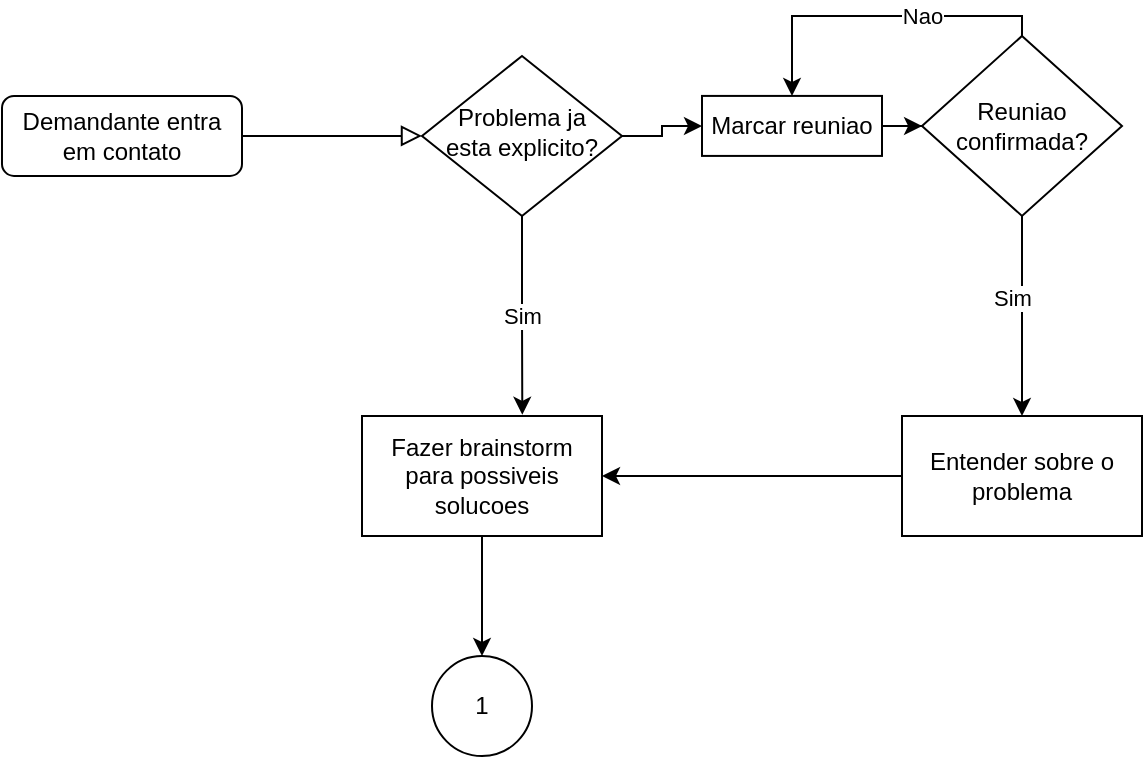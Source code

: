 <mxfile version="22.0.7" type="github" pages="3">
  <diagram id="C5RBs43oDa-KdzZeNtuy" name="Inicio">
    <mxGraphModel dx="1000" dy="1708" grid="1" gridSize="10" guides="1" tooltips="1" connect="1" arrows="1" fold="1" page="1" pageScale="1" pageWidth="827" pageHeight="1169" math="0" shadow="0">
      <root>
        <mxCell id="WIyWlLk6GJQsqaUBKTNV-0" />
        <mxCell id="WIyWlLk6GJQsqaUBKTNV-1" parent="WIyWlLk6GJQsqaUBKTNV-0" />
        <mxCell id="WIyWlLk6GJQsqaUBKTNV-2" value="" style="rounded=0;html=1;jettySize=auto;orthogonalLoop=1;fontSize=11;endArrow=block;endFill=0;endSize=8;strokeWidth=1;shadow=0;labelBackgroundColor=none;edgeStyle=orthogonalEdgeStyle;" parent="WIyWlLk6GJQsqaUBKTNV-1" source="WIyWlLk6GJQsqaUBKTNV-3" target="WIyWlLk6GJQsqaUBKTNV-6" edge="1">
          <mxGeometry relative="1" as="geometry" />
        </mxCell>
        <mxCell id="WIyWlLk6GJQsqaUBKTNV-3" value="Demandante entra em contato" style="rounded=1;whiteSpace=wrap;html=1;fontSize=12;glass=0;strokeWidth=1;shadow=0;" parent="WIyWlLk6GJQsqaUBKTNV-1" vertex="1">
          <mxGeometry x="10" y="39.96" width="120" height="40" as="geometry" />
        </mxCell>
        <mxCell id="DeeED6Qk3QTsMEZzc-sB-15" style="edgeStyle=orthogonalEdgeStyle;rounded=0;orthogonalLoop=1;jettySize=auto;html=1;" edge="1" parent="WIyWlLk6GJQsqaUBKTNV-1" source="WIyWlLk6GJQsqaUBKTNV-6" target="DeeED6Qk3QTsMEZzc-sB-14">
          <mxGeometry relative="1" as="geometry" />
        </mxCell>
        <mxCell id="WIyWlLk6GJQsqaUBKTNV-6" value="Problema ja esta explicito?" style="rhombus;whiteSpace=wrap;html=1;shadow=0;fontFamily=Helvetica;fontSize=12;align=center;strokeWidth=1;spacing=6;spacingTop=-4;" parent="WIyWlLk6GJQsqaUBKTNV-1" vertex="1">
          <mxGeometry x="220" y="19.96" width="100" height="80" as="geometry" />
        </mxCell>
        <mxCell id="DeeED6Qk3QTsMEZzc-sB-9" style="edgeStyle=orthogonalEdgeStyle;rounded=0;orthogonalLoop=1;jettySize=auto;html=1;" edge="1" parent="WIyWlLk6GJQsqaUBKTNV-1" source="DeeED6Qk3QTsMEZzc-sB-5" target="DeeED6Qk3QTsMEZzc-sB-8">
          <mxGeometry relative="1" as="geometry" />
        </mxCell>
        <mxCell id="DeeED6Qk3QTsMEZzc-sB-11" value="Sim" style="edgeLabel;html=1;align=center;verticalAlign=middle;resizable=0;points=[];" vertex="1" connectable="0" parent="DeeED6Qk3QTsMEZzc-sB-9">
          <mxGeometry x="-0.18" y="-5" relative="1" as="geometry">
            <mxPoint as="offset" />
          </mxGeometry>
        </mxCell>
        <mxCell id="DeeED6Qk3QTsMEZzc-sB-19" value="Nao" style="edgeStyle=orthogonalEdgeStyle;rounded=0;orthogonalLoop=1;jettySize=auto;html=1;entryX=0.5;entryY=0;entryDx=0;entryDy=0;" edge="1" parent="WIyWlLk6GJQsqaUBKTNV-1" source="DeeED6Qk3QTsMEZzc-sB-5" target="DeeED6Qk3QTsMEZzc-sB-14">
          <mxGeometry x="-0.273" relative="1" as="geometry">
            <Array as="points">
              <mxPoint x="520" y="-0.04" />
              <mxPoint x="405" y="-0.04" />
            </Array>
            <mxPoint as="offset" />
          </mxGeometry>
        </mxCell>
        <mxCell id="DeeED6Qk3QTsMEZzc-sB-5" value="Reuniao confirmada?" style="rhombus;whiteSpace=wrap;html=1;" vertex="1" parent="WIyWlLk6GJQsqaUBKTNV-1">
          <mxGeometry x="470" y="9.96" width="100" height="90" as="geometry" />
        </mxCell>
        <mxCell id="DeeED6Qk3QTsMEZzc-sB-23" style="edgeStyle=orthogonalEdgeStyle;rounded=0;orthogonalLoop=1;jettySize=auto;html=1;entryX=1;entryY=0.5;entryDx=0;entryDy=0;" edge="1" parent="WIyWlLk6GJQsqaUBKTNV-1" source="DeeED6Qk3QTsMEZzc-sB-8" target="DeeED6Qk3QTsMEZzc-sB-18">
          <mxGeometry relative="1" as="geometry" />
        </mxCell>
        <mxCell id="DeeED6Qk3QTsMEZzc-sB-8" value="Entender sobre o problema" style="rounded=0;whiteSpace=wrap;html=1;" vertex="1" parent="WIyWlLk6GJQsqaUBKTNV-1">
          <mxGeometry x="460" y="200" width="120" height="60" as="geometry" />
        </mxCell>
        <mxCell id="DeeED6Qk3QTsMEZzc-sB-16" style="edgeStyle=orthogonalEdgeStyle;rounded=0;orthogonalLoop=1;jettySize=auto;html=1;" edge="1" parent="WIyWlLk6GJQsqaUBKTNV-1" source="DeeED6Qk3QTsMEZzc-sB-14" target="DeeED6Qk3QTsMEZzc-sB-5">
          <mxGeometry relative="1" as="geometry" />
        </mxCell>
        <mxCell id="DeeED6Qk3QTsMEZzc-sB-14" value="Marcar reuniao" style="rounded=0;whiteSpace=wrap;html=1;" vertex="1" parent="WIyWlLk6GJQsqaUBKTNV-1">
          <mxGeometry x="360" y="39.96" width="90" height="30" as="geometry" />
        </mxCell>
        <mxCell id="DeeED6Qk3QTsMEZzc-sB-25" value="" style="edgeStyle=orthogonalEdgeStyle;rounded=0;orthogonalLoop=1;jettySize=auto;html=1;" edge="1" parent="WIyWlLk6GJQsqaUBKTNV-1" source="DeeED6Qk3QTsMEZzc-sB-18" target="DeeED6Qk3QTsMEZzc-sB-22">
          <mxGeometry relative="1" as="geometry" />
        </mxCell>
        <mxCell id="DeeED6Qk3QTsMEZzc-sB-18" value="Fazer brainstorm para possiveis solucoes" style="rounded=0;whiteSpace=wrap;html=1;" vertex="1" parent="WIyWlLk6GJQsqaUBKTNV-1">
          <mxGeometry x="190" y="200" width="120" height="60" as="geometry" />
        </mxCell>
        <mxCell id="DeeED6Qk3QTsMEZzc-sB-21" value="Sim" style="edgeStyle=orthogonalEdgeStyle;rounded=0;orthogonalLoop=1;jettySize=auto;html=1;entryX=0.668;entryY=-0.01;entryDx=0;entryDy=0;entryPerimeter=0;" edge="1" parent="WIyWlLk6GJQsqaUBKTNV-1" source="WIyWlLk6GJQsqaUBKTNV-6" target="DeeED6Qk3QTsMEZzc-sB-18">
          <mxGeometry relative="1" as="geometry" />
        </mxCell>
        <mxCell id="DeeED6Qk3QTsMEZzc-sB-22" value="1" style="ellipse;whiteSpace=wrap;html=1;aspect=fixed;" vertex="1" parent="WIyWlLk6GJQsqaUBKTNV-1">
          <mxGeometry x="225" y="320" width="50" height="50" as="geometry" />
        </mxCell>
      </root>
    </mxGraphModel>
  </diagram>
  <diagram id="rXZTruAMSXnNzBmtdaIG" name="1">
    <mxGraphModel dx="1105" dy="1765" grid="1" gridSize="10" guides="1" tooltips="1" connect="1" arrows="1" fold="1" page="1" pageScale="1" pageWidth="827" pageHeight="1169" math="0" shadow="0">
      <root>
        <mxCell id="0" />
        <mxCell id="1" parent="0" />
        <mxCell id="YqMM6zJJrMOhG4pGnxa--2" value="1" style="ellipse;whiteSpace=wrap;html=1;aspect=fixed;" vertex="1" parent="1">
          <mxGeometry y="10" width="30" height="30" as="geometry" />
        </mxCell>
        <mxCell id="YqMM6zJJrMOhG4pGnxa--4" value="" style="edgeStyle=orthogonalEdgeStyle;rounded=0;orthogonalLoop=1;jettySize=auto;html=1;" edge="1" parent="1" source="YqMM6zJJrMOhG4pGnxa--3" target="YqMM6zJJrMOhG4pGnxa--2">
          <mxGeometry relative="1" as="geometry" />
        </mxCell>
        <mxCell id="YqMM6zJJrMOhG4pGnxa--12" value="" style="edgeStyle=orthogonalEdgeStyle;rounded=0;orthogonalLoop=1;jettySize=auto;html=1;" edge="1" parent="1" source="YqMM6zJJrMOhG4pGnxa--3" target="YqMM6zJJrMOhG4pGnxa--11">
          <mxGeometry relative="1" as="geometry" />
        </mxCell>
        <mxCell id="YqMM6zJJrMOhG4pGnxa--3" value="Selecionar melhores ideias em grupo" style="rounded=0;whiteSpace=wrap;html=1;" vertex="1" parent="1">
          <mxGeometry x="90" y="-5" width="120" height="60" as="geometry" />
        </mxCell>
        <mxCell id="YqMM6zJJrMOhG4pGnxa--14" value="" style="edgeStyle=orthogonalEdgeStyle;rounded=0;orthogonalLoop=1;jettySize=auto;html=1;" edge="1" parent="1" source="YqMM6zJJrMOhG4pGnxa--11" target="YqMM6zJJrMOhG4pGnxa--13">
          <mxGeometry relative="1" as="geometry" />
        </mxCell>
        <mxCell id="YqMM6zJJrMOhG4pGnxa--11" value="Criar prototipo da melhor ideia selecionada" style="whiteSpace=wrap;html=1;rounded=0;" vertex="1" parent="1">
          <mxGeometry x="290" y="-5" width="120" height="60" as="geometry" />
        </mxCell>
        <mxCell id="YqMM6zJJrMOhG4pGnxa--17" value="" style="edgeStyle=orthogonalEdgeStyle;rounded=0;orthogonalLoop=1;jettySize=auto;html=1;" edge="1" parent="1" source="YqMM6zJJrMOhG4pGnxa--13" target="YqMM6zJJrMOhG4pGnxa--15">
          <mxGeometry relative="1" as="geometry" />
        </mxCell>
        <mxCell id="YqMM6zJJrMOhG4pGnxa--13" value="Apresentar ao demandante" style="whiteSpace=wrap;html=1;rounded=0;" vertex="1" parent="1">
          <mxGeometry x="490" y="-5" width="120" height="60" as="geometry" />
        </mxCell>
        <mxCell id="YqMM6zJJrMOhG4pGnxa--20" style="edgeStyle=orthogonalEdgeStyle;rounded=0;orthogonalLoop=1;jettySize=auto;html=1;exitX=0.5;exitY=1;exitDx=0;exitDy=0;entryX=0.5;entryY=1;entryDx=0;entryDy=0;" edge="1" parent="1" source="YqMM6zJJrMOhG4pGnxa--15" target="YqMM6zJJrMOhG4pGnxa--3">
          <mxGeometry relative="1" as="geometry" />
        </mxCell>
        <mxCell id="YqMM6zJJrMOhG4pGnxa--21" value="Nao" style="edgeLabel;html=1;align=center;verticalAlign=middle;resizable=0;points=[];" vertex="1" connectable="0" parent="YqMM6zJJrMOhG4pGnxa--20">
          <mxGeometry x="0.373" y="2" relative="1" as="geometry">
            <mxPoint x="79" y="6" as="offset" />
          </mxGeometry>
        </mxCell>
        <mxCell id="YqMM6zJJrMOhG4pGnxa--28" value="" style="edgeStyle=orthogonalEdgeStyle;rounded=0;orthogonalLoop=1;jettySize=auto;html=1;" edge="1" parent="1" source="YqMM6zJJrMOhG4pGnxa--15" target="YqMM6zJJrMOhG4pGnxa--26">
          <mxGeometry relative="1" as="geometry" />
        </mxCell>
        <mxCell id="YqMM6zJJrMOhG4pGnxa--15" value="Aprovado pelo demandante?" style="rhombus;whiteSpace=wrap;html=1;rounded=0;" vertex="1" parent="1">
          <mxGeometry x="707" y="-12.5" width="120" height="75" as="geometry" />
        </mxCell>
        <mxCell id="YqMM6zJJrMOhG4pGnxa--26" value="2" style="ellipse;whiteSpace=wrap;html=1;aspect=fixed;" vertex="1" parent="1">
          <mxGeometry x="880" y="10" width="30" height="30" as="geometry" />
        </mxCell>
      </root>
    </mxGraphModel>
  </diagram>
  <diagram id="9c0fu68MCOcc0mV2zxIQ" name="2">
    <mxGraphModel dx="340" dy="1798" grid="1" gridSize="10" guides="1" tooltips="1" connect="1" arrows="1" fold="1" page="1" pageScale="1" pageWidth="827" pageHeight="1169" math="0" shadow="0">
      <root>
        <mxCell id="0" />
        <mxCell id="1" parent="0" />
        <mxCell id="K7Y4RypcD3BflAg1VT13-3" value="" style="edgeStyle=orthogonalEdgeStyle;rounded=0;orthogonalLoop=1;jettySize=auto;html=1;" edge="1" parent="1" source="K7Y4RypcD3BflAg1VT13-1" target="K7Y4RypcD3BflAg1VT13-2">
          <mxGeometry relative="1" as="geometry" />
        </mxCell>
        <mxCell id="K7Y4RypcD3BflAg1VT13-1" value="2" style="ellipse;whiteSpace=wrap;html=1;aspect=fixed;" vertex="1" parent="1">
          <mxGeometry x="830" y="10" width="30" height="30" as="geometry" />
        </mxCell>
        <mxCell id="kWz6loL8Xbv4OrpY-6QI-2" value="" style="edgeStyle=orthogonalEdgeStyle;rounded=0;orthogonalLoop=1;jettySize=auto;html=1;" edge="1" parent="1" source="K7Y4RypcD3BflAg1VT13-2" target="kWz6loL8Xbv4OrpY-6QI-1">
          <mxGeometry relative="1" as="geometry" />
        </mxCell>
        <mxCell id="K7Y4RypcD3BflAg1VT13-2" value="Procurar ferramentas para desenvolvimento da solucao" style="whiteSpace=wrap;html=1;" vertex="1" parent="1">
          <mxGeometry x="895" y="-5" width="120" height="60" as="geometry" />
        </mxCell>
        <mxCell id="kWz6loL8Xbv4OrpY-6QI-4" value="" style="edgeStyle=orthogonalEdgeStyle;rounded=0;orthogonalLoop=1;jettySize=auto;html=1;" edge="1" parent="1" source="kWz6loL8Xbv4OrpY-6QI-1" target="kWz6loL8Xbv4OrpY-6QI-3">
          <mxGeometry relative="1" as="geometry" />
        </mxCell>
        <mxCell id="kWz6loL8Xbv4OrpY-6QI-1" value="Separar as atividades dentro do grupo" style="whiteSpace=wrap;html=1;" vertex="1" parent="1">
          <mxGeometry x="1095" y="-5" width="120" height="60" as="geometry" />
        </mxCell>
        <mxCell id="kWz6loL8Xbv4OrpY-6QI-6" value="" style="edgeStyle=orthogonalEdgeStyle;rounded=0;orthogonalLoop=1;jettySize=auto;html=1;" edge="1" parent="1" source="kWz6loL8Xbv4OrpY-6QI-3" target="kWz6loL8Xbv4OrpY-6QI-5">
          <mxGeometry relative="1" as="geometry" />
        </mxCell>
        <mxCell id="kWz6loL8Xbv4OrpY-6QI-3" value="Recolher atividades prontas" style="whiteSpace=wrap;html=1;" vertex="1" parent="1">
          <mxGeometry x="1295" y="-5" width="120" height="60" as="geometry" />
        </mxCell>
        <mxCell id="kWz6loL8Xbv4OrpY-6QI-8" value="" style="edgeStyle=orthogonalEdgeStyle;rounded=0;orthogonalLoop=1;jettySize=auto;html=1;" edge="1" parent="1" source="kWz6loL8Xbv4OrpY-6QI-5" target="kWz6loL8Xbv4OrpY-6QI-7">
          <mxGeometry relative="1" as="geometry" />
        </mxCell>
        <mxCell id="kWz6loL8Xbv4OrpY-6QI-5" value="Unir atividades prontas&amp;nbsp;" style="whiteSpace=wrap;html=1;" vertex="1" parent="1">
          <mxGeometry x="1495" y="-5" width="120" height="60" as="geometry" />
        </mxCell>
        <mxCell id="kWz6loL8Xbv4OrpY-6QI-10" value="" style="edgeStyle=orthogonalEdgeStyle;rounded=0;orthogonalLoop=1;jettySize=auto;html=1;" edge="1" parent="1" source="kWz6loL8Xbv4OrpY-6QI-7" target="kWz6loL8Xbv4OrpY-6QI-9">
          <mxGeometry relative="1" as="geometry" />
        </mxCell>
        <mxCell id="kWz6loL8Xbv4OrpY-6QI-7" value="Formar um corpo completo&amp;nbsp;" style="whiteSpace=wrap;html=1;" vertex="1" parent="1">
          <mxGeometry x="1695" y="-5" width="120" height="60" as="geometry" />
        </mxCell>
        <mxCell id="kWz6loL8Xbv4OrpY-6QI-12" value="" style="edgeStyle=orthogonalEdgeStyle;rounded=0;orthogonalLoop=1;jettySize=auto;html=1;" edge="1" parent="1" source="kWz6loL8Xbv4OrpY-6QI-9" target="kWz6loL8Xbv4OrpY-6QI-15">
          <mxGeometry relative="1" as="geometry">
            <mxPoint x="2095" y="25" as="targetPoint" />
          </mxGeometry>
        </mxCell>
        <mxCell id="kWz6loL8Xbv4OrpY-6QI-9" value="Apresentar ao demandante" style="whiteSpace=wrap;html=1;" vertex="1" parent="1">
          <mxGeometry x="1895" y="-5" width="120" height="60" as="geometry" />
        </mxCell>
        <mxCell id="kWz6loL8Xbv4OrpY-6QI-13" style="edgeStyle=orthogonalEdgeStyle;rounded=0;orthogonalLoop=1;jettySize=auto;html=1;entryX=0.5;entryY=1;entryDx=0;entryDy=0;exitX=0.5;exitY=1;exitDx=0;exitDy=0;" edge="1" parent="1" source="kWz6loL8Xbv4OrpY-6QI-15" target="K7Y4RypcD3BflAg1VT13-2">
          <mxGeometry relative="1" as="geometry">
            <mxPoint x="2160" y="55" as="sourcePoint" />
            <Array as="points">
              <mxPoint x="2175" y="75" />
              <mxPoint x="955" y="75" />
            </Array>
          </mxGeometry>
        </mxCell>
        <mxCell id="kWz6loL8Xbv4OrpY-6QI-14" value="Nao" style="edgeLabel;html=1;align=center;verticalAlign=middle;resizable=0;points=[];" vertex="1" connectable="0" parent="kWz6loL8Xbv4OrpY-6QI-13">
          <mxGeometry x="-0.03" y="2" relative="1" as="geometry">
            <mxPoint as="offset" />
          </mxGeometry>
        </mxCell>
        <mxCell id="kWz6loL8Xbv4OrpY-6QI-20" value="" style="edgeStyle=orthogonalEdgeStyle;rounded=0;orthogonalLoop=1;jettySize=auto;html=1;" edge="1" parent="1" source="kWz6loL8Xbv4OrpY-6QI-15" target="kWz6loL8Xbv4OrpY-6QI-18">
          <mxGeometry relative="1" as="geometry" />
        </mxCell>
        <mxCell id="kWz6loL8Xbv4OrpY-6QI-15" value="Aprovado pelo demandante?" style="rhombus;whiteSpace=wrap;html=1;" vertex="1" parent="1">
          <mxGeometry x="2120" y="-17.5" width="110" height="85" as="geometry" />
        </mxCell>
        <mxCell id="kWz6loL8Xbv4OrpY-6QI-18" value="3" style="ellipse;whiteSpace=wrap;html=1;aspect=fixed;" vertex="1" parent="1">
          <mxGeometry x="2290" y="10" width="30" height="30" as="geometry" />
        </mxCell>
      </root>
    </mxGraphModel>
  </diagram>
</mxfile>

